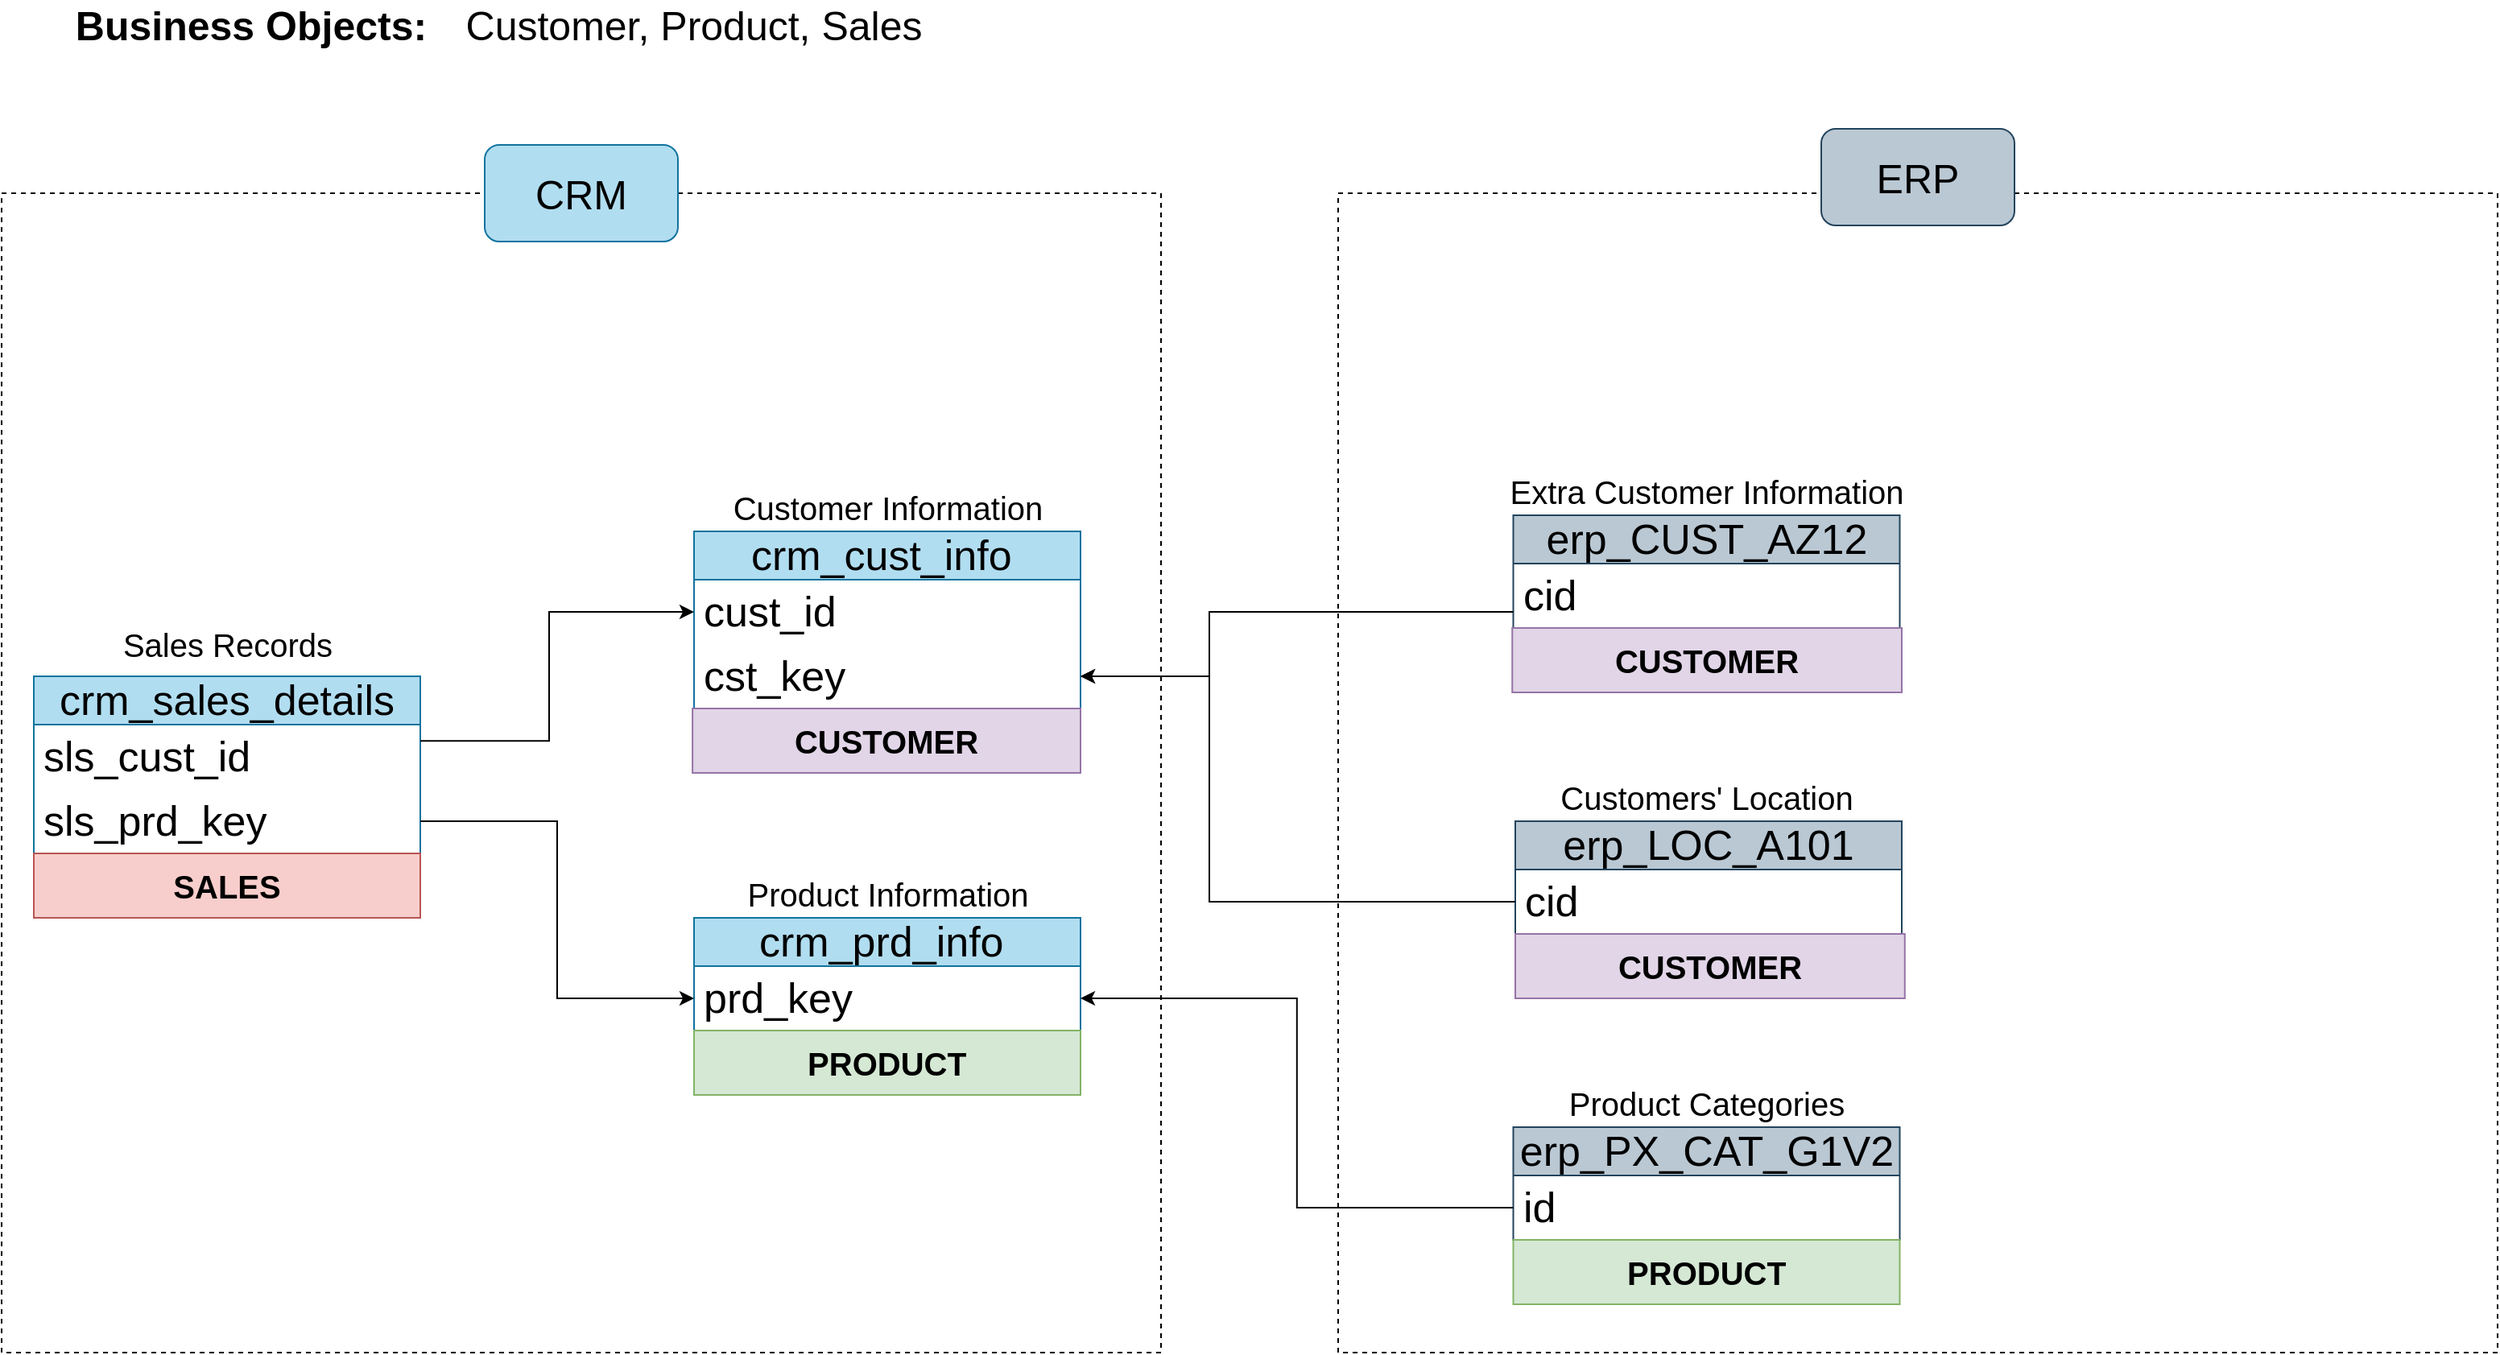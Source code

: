 <mxfile version="28.0.6">
  <diagram name="Page-1" id="mPUWE5RIM7951ML44fhU">
    <mxGraphModel dx="2594" dy="1074" grid="1" gridSize="10" guides="1" tooltips="1" connect="1" arrows="1" fold="1" page="1" pageScale="1" pageWidth="850" pageHeight="1100" math="0" shadow="0">
      <root>
        <mxCell id="0" />
        <mxCell id="1" parent="0" />
        <mxCell id="PDTiT4pbZl96m48lBXwM-1" value="crm_cust_info&amp;nbsp;" style="swimlane;fontStyle=0;childLayout=stackLayout;horizontal=1;startSize=30;horizontalStack=0;resizeParent=1;resizeParentMax=0;resizeLast=0;collapsible=1;marginBottom=0;whiteSpace=wrap;html=1;fillColor=#b1ddf0;strokeColor=#10739e;fontSize=26;" parent="1" vertex="1">
          <mxGeometry x="-400" y="420" width="240" height="110" as="geometry" />
        </mxCell>
        <mxCell id="PDTiT4pbZl96m48lBXwM-6" style="edgeStyle=orthogonalEdgeStyle;rounded=0;orthogonalLoop=1;jettySize=auto;html=1;exitX=1;exitY=0.5;exitDx=0;exitDy=0;" parent="PDTiT4pbZl96m48lBXwM-1" source="PDTiT4pbZl96m48lBXwM-2" edge="1">
          <mxGeometry relative="1" as="geometry">
            <mxPoint x="240" y="50" as="targetPoint" />
          </mxGeometry>
        </mxCell>
        <mxCell id="PDTiT4pbZl96m48lBXwM-2" value="cust_id" style="text;strokeColor=none;fillColor=none;align=left;verticalAlign=middle;spacingLeft=4;spacingRight=4;overflow=hidden;points=[[0,0.5],[1,0.5]];portConstraint=eastwest;rotatable=0;whiteSpace=wrap;html=1;fontSize=26;" parent="PDTiT4pbZl96m48lBXwM-1" vertex="1">
          <mxGeometry y="30" width="240" height="40" as="geometry" />
        </mxCell>
        <mxCell id="PDTiT4pbZl96m48lBXwM-30" value="cst_key" style="text;strokeColor=none;fillColor=none;align=left;verticalAlign=middle;spacingLeft=4;spacingRight=4;overflow=hidden;points=[[0,0.5],[1,0.5]];portConstraint=eastwest;rotatable=0;whiteSpace=wrap;html=1;fontSize=26;" parent="PDTiT4pbZl96m48lBXwM-1" vertex="1">
          <mxGeometry y="70" width="240" height="40" as="geometry" />
        </mxCell>
        <mxCell id="PDTiT4pbZl96m48lBXwM-5" value="Customer Information" style="text;html=1;align=center;verticalAlign=middle;whiteSpace=wrap;rounded=0;fontSize=20;" parent="1" vertex="1">
          <mxGeometry x="-377.5" y="390" width="195" height="30" as="geometry" />
        </mxCell>
        <mxCell id="PDTiT4pbZl96m48lBXwM-7" value="crm_prd_info&amp;nbsp;" style="swimlane;fontStyle=0;childLayout=stackLayout;horizontal=1;startSize=30;horizontalStack=0;resizeParent=1;resizeParentMax=0;resizeLast=0;collapsible=1;marginBottom=0;whiteSpace=wrap;html=1;fillColor=#b1ddf0;strokeColor=#10739e;fontSize=26;" parent="1" vertex="1">
          <mxGeometry x="-400" y="660" width="240" height="70" as="geometry" />
        </mxCell>
        <mxCell id="PDTiT4pbZl96m48lBXwM-8" style="edgeStyle=orthogonalEdgeStyle;rounded=0;orthogonalLoop=1;jettySize=auto;html=1;exitX=1;exitY=0.5;exitDx=0;exitDy=0;" parent="PDTiT4pbZl96m48lBXwM-7" source="PDTiT4pbZl96m48lBXwM-9" edge="1">
          <mxGeometry relative="1" as="geometry">
            <mxPoint x="240" y="50" as="targetPoint" />
          </mxGeometry>
        </mxCell>
        <mxCell id="PDTiT4pbZl96m48lBXwM-9" value="prd_key" style="text;strokeColor=none;fillColor=none;align=left;verticalAlign=middle;spacingLeft=4;spacingRight=4;overflow=hidden;points=[[0,0.5],[1,0.5]];portConstraint=eastwest;rotatable=0;whiteSpace=wrap;html=1;fontSize=26;" parent="PDTiT4pbZl96m48lBXwM-7" vertex="1">
          <mxGeometry y="30" width="240" height="40" as="geometry" />
        </mxCell>
        <mxCell id="PDTiT4pbZl96m48lBXwM-10" value="Product Information" style="text;html=1;align=center;verticalAlign=middle;whiteSpace=wrap;rounded=0;fontSize=20;" parent="1" vertex="1">
          <mxGeometry x="-377.5" y="630" width="195" height="30" as="geometry" />
        </mxCell>
        <mxCell id="PDTiT4pbZl96m48lBXwM-11" value="crm_sales_details" style="swimlane;fontStyle=0;childLayout=stackLayout;horizontal=1;startSize=30;horizontalStack=0;resizeParent=1;resizeParentMax=0;resizeLast=0;collapsible=1;marginBottom=0;whiteSpace=wrap;html=1;fillColor=#b1ddf0;strokeColor=#10739e;fontSize=26;" parent="1" vertex="1">
          <mxGeometry x="-810" y="510" width="240" height="110" as="geometry" />
        </mxCell>
        <mxCell id="PDTiT4pbZl96m48lBXwM-12" style="edgeStyle=orthogonalEdgeStyle;rounded=0;orthogonalLoop=1;jettySize=auto;html=1;exitX=1;exitY=0.5;exitDx=0;exitDy=0;" parent="PDTiT4pbZl96m48lBXwM-11" source="PDTiT4pbZl96m48lBXwM-13" edge="1">
          <mxGeometry relative="1" as="geometry">
            <mxPoint x="240" y="50" as="targetPoint" />
          </mxGeometry>
        </mxCell>
        <mxCell id="PDTiT4pbZl96m48lBXwM-13" value="sls_cust_id" style="text;strokeColor=none;fillColor=none;align=left;verticalAlign=middle;spacingLeft=4;spacingRight=4;overflow=hidden;points=[[0,0.5],[1,0.5]];portConstraint=eastwest;rotatable=0;whiteSpace=wrap;html=1;fontSize=26;" parent="PDTiT4pbZl96m48lBXwM-11" vertex="1">
          <mxGeometry y="30" width="240" height="40" as="geometry" />
        </mxCell>
        <mxCell id="PDTiT4pbZl96m48lBXwM-15" value="sls_prd_key" style="text;strokeColor=none;fillColor=none;align=left;verticalAlign=middle;spacingLeft=4;spacingRight=4;overflow=hidden;points=[[0,0.5],[1,0.5]];portConstraint=eastwest;rotatable=0;whiteSpace=wrap;html=1;fontSize=26;" parent="PDTiT4pbZl96m48lBXwM-11" vertex="1">
          <mxGeometry y="70" width="240" height="40" as="geometry" />
        </mxCell>
        <mxCell id="PDTiT4pbZl96m48lBXwM-14" value="Sales Records" style="text;html=1;align=center;verticalAlign=middle;whiteSpace=wrap;rounded=0;fontSize=20;" parent="1" vertex="1">
          <mxGeometry x="-787.5" y="480" width="195" height="20" as="geometry" />
        </mxCell>
        <mxCell id="PDTiT4pbZl96m48lBXwM-18" style="edgeStyle=orthogonalEdgeStyle;rounded=0;orthogonalLoop=1;jettySize=auto;html=1;entryX=0;entryY=0.5;entryDx=0;entryDy=0;" parent="1" target="PDTiT4pbZl96m48lBXwM-2" edge="1">
          <mxGeometry relative="1" as="geometry">
            <mxPoint x="-400" y="450" as="targetPoint" />
            <mxPoint x="-570" y="550.111" as="sourcePoint" />
            <Array as="points">
              <mxPoint x="-490" y="550" />
              <mxPoint x="-490" y="470" />
            </Array>
          </mxGeometry>
        </mxCell>
        <mxCell id="PDTiT4pbZl96m48lBXwM-22" style="edgeStyle=orthogonalEdgeStyle;rounded=0;orthogonalLoop=1;jettySize=auto;html=1;entryX=0;entryY=0.5;entryDx=0;entryDy=0;" parent="1" source="PDTiT4pbZl96m48lBXwM-15" target="PDTiT4pbZl96m48lBXwM-9" edge="1">
          <mxGeometry relative="1" as="geometry">
            <mxPoint x="-460" y="710" as="targetPoint" />
          </mxGeometry>
        </mxCell>
        <mxCell id="PDTiT4pbZl96m48lBXwM-26" value="erp_CUST_AZ12" style="swimlane;fontStyle=0;childLayout=stackLayout;horizontal=1;startSize=30;horizontalStack=0;resizeParent=1;resizeParentMax=0;resizeLast=0;collapsible=1;marginBottom=0;whiteSpace=wrap;html=1;fillColor=#bac8d3;strokeColor=#23445d;fontSize=26;" parent="1" vertex="1">
          <mxGeometry x="108.75" y="410" width="240" height="70" as="geometry" />
        </mxCell>
        <mxCell id="PDTiT4pbZl96m48lBXwM-27" style="edgeStyle=orthogonalEdgeStyle;rounded=0;orthogonalLoop=1;jettySize=auto;html=1;exitX=1;exitY=0.5;exitDx=0;exitDy=0;" parent="PDTiT4pbZl96m48lBXwM-26" source="PDTiT4pbZl96m48lBXwM-28" edge="1">
          <mxGeometry relative="1" as="geometry">
            <mxPoint x="240" y="50" as="targetPoint" />
          </mxGeometry>
        </mxCell>
        <mxCell id="PDTiT4pbZl96m48lBXwM-28" value="cid" style="text;strokeColor=none;fillColor=none;align=left;verticalAlign=middle;spacingLeft=4;spacingRight=4;overflow=hidden;points=[[0,0.5],[1,0.5]];portConstraint=eastwest;rotatable=0;whiteSpace=wrap;html=1;fontSize=26;" parent="PDTiT4pbZl96m48lBXwM-26" vertex="1">
          <mxGeometry y="30" width="240" height="40" as="geometry" />
        </mxCell>
        <mxCell id="PDTiT4pbZl96m48lBXwM-29" value="Extra Customer Information" style="text;html=1;align=center;verticalAlign=middle;whiteSpace=wrap;rounded=0;fontSize=20;" parent="1" vertex="1">
          <mxGeometry x="100" y="380" width="257.5" height="30" as="geometry" />
        </mxCell>
        <mxCell id="PDTiT4pbZl96m48lBXwM-34" style="edgeStyle=orthogonalEdgeStyle;rounded=0;orthogonalLoop=1;jettySize=auto;html=1;entryX=1;entryY=0.5;entryDx=0;entryDy=0;" parent="1" source="PDTiT4pbZl96m48lBXwM-28" target="PDTiT4pbZl96m48lBXwM-30" edge="1">
          <mxGeometry relative="1" as="geometry">
            <mxPoint x="-90" y="510" as="targetPoint" />
            <Array as="points">
              <mxPoint x="-80" y="470" />
              <mxPoint x="-80" y="510" />
            </Array>
          </mxGeometry>
        </mxCell>
        <mxCell id="PDTiT4pbZl96m48lBXwM-35" value="erp_LOC_A101" style="swimlane;fontStyle=0;childLayout=stackLayout;horizontal=1;startSize=30;horizontalStack=0;resizeParent=1;resizeParentMax=0;resizeLast=0;collapsible=1;marginBottom=0;whiteSpace=wrap;html=1;fillColor=#bac8d3;strokeColor=#23445d;fontSize=26;" parent="1" vertex="1">
          <mxGeometry x="110" y="600" width="240" height="70" as="geometry" />
        </mxCell>
        <mxCell id="PDTiT4pbZl96m48lBXwM-36" style="edgeStyle=orthogonalEdgeStyle;rounded=0;orthogonalLoop=1;jettySize=auto;html=1;exitX=1;exitY=0.5;exitDx=0;exitDy=0;" parent="PDTiT4pbZl96m48lBXwM-35" source="PDTiT4pbZl96m48lBXwM-37" edge="1">
          <mxGeometry relative="1" as="geometry">
            <mxPoint x="240" y="50" as="targetPoint" />
          </mxGeometry>
        </mxCell>
        <mxCell id="PDTiT4pbZl96m48lBXwM-37" value="cid" style="text;strokeColor=none;fillColor=none;align=left;verticalAlign=middle;spacingLeft=4;spacingRight=4;overflow=hidden;points=[[0,0.5],[1,0.5]];portConstraint=eastwest;rotatable=0;whiteSpace=wrap;html=1;fontSize=26;" parent="PDTiT4pbZl96m48lBXwM-35" vertex="1">
          <mxGeometry y="30" width="240" height="40" as="geometry" />
        </mxCell>
        <mxCell id="PDTiT4pbZl96m48lBXwM-38" value="Customers&#39; Location" style="text;html=1;align=center;verticalAlign=middle;whiteSpace=wrap;rounded=0;fontSize=20;" parent="1" vertex="1">
          <mxGeometry x="100" y="570" width="257.5" height="30" as="geometry" />
        </mxCell>
        <mxCell id="PDTiT4pbZl96m48lBXwM-39" value="erp_&lt;span style=&quot;background-color: transparent; color: light-dark(rgb(0, 0, 0), rgb(255, 255, 255));&quot;&gt;PX_CAT_G1V2&lt;/span&gt;" style="swimlane;fontStyle=0;childLayout=stackLayout;horizontal=1;startSize=30;horizontalStack=0;resizeParent=1;resizeParentMax=0;resizeLast=0;collapsible=1;marginBottom=0;whiteSpace=wrap;html=1;fillColor=#bac8d3;strokeColor=#23445d;fontSize=26;" parent="1" vertex="1">
          <mxGeometry x="108.75" y="790" width="240" height="70" as="geometry" />
        </mxCell>
        <mxCell id="PDTiT4pbZl96m48lBXwM-40" style="edgeStyle=orthogonalEdgeStyle;rounded=0;orthogonalLoop=1;jettySize=auto;html=1;exitX=1;exitY=0.5;exitDx=0;exitDy=0;" parent="PDTiT4pbZl96m48lBXwM-39" source="PDTiT4pbZl96m48lBXwM-41" edge="1">
          <mxGeometry relative="1" as="geometry">
            <mxPoint x="240" y="50" as="targetPoint" />
          </mxGeometry>
        </mxCell>
        <mxCell id="PDTiT4pbZl96m48lBXwM-41" value="id" style="text;strokeColor=none;fillColor=none;align=left;verticalAlign=middle;spacingLeft=4;spacingRight=4;overflow=hidden;points=[[0,0.5],[1,0.5]];portConstraint=eastwest;rotatable=0;whiteSpace=wrap;html=1;fontSize=26;" parent="PDTiT4pbZl96m48lBXwM-39" vertex="1">
          <mxGeometry y="30" width="240" height="40" as="geometry" />
        </mxCell>
        <mxCell id="PDTiT4pbZl96m48lBXwM-42" value="Product Categories" style="text;html=1;align=center;verticalAlign=middle;whiteSpace=wrap;rounded=0;fontSize=20;" parent="1" vertex="1">
          <mxGeometry x="100" y="760" width="257.5" height="30" as="geometry" />
        </mxCell>
        <mxCell id="PDTiT4pbZl96m48lBXwM-43" style="edgeStyle=orthogonalEdgeStyle;rounded=0;orthogonalLoop=1;jettySize=auto;html=1;entryX=1;entryY=0.5;entryDx=0;entryDy=0;" parent="1" source="PDTiT4pbZl96m48lBXwM-37" target="PDTiT4pbZl96m48lBXwM-30" edge="1">
          <mxGeometry relative="1" as="geometry">
            <mxPoint x="-90.0" y="520" as="targetPoint" />
            <Array as="points">
              <mxPoint x="-80" y="650" />
              <mxPoint x="-80" y="510" />
            </Array>
          </mxGeometry>
        </mxCell>
        <mxCell id="PDTiT4pbZl96m48lBXwM-44" style="edgeStyle=orthogonalEdgeStyle;rounded=0;orthogonalLoop=1;jettySize=auto;html=1;entryX=1;entryY=0.5;entryDx=0;entryDy=0;" parent="1" source="PDTiT4pbZl96m48lBXwM-41" target="PDTiT4pbZl96m48lBXwM-9" edge="1">
          <mxGeometry relative="1" as="geometry">
            <mxPoint x="-130.0" y="710" as="targetPoint" />
          </mxGeometry>
        </mxCell>
        <mxCell id="PDTiT4pbZl96m48lBXwM-46" value="" style="whiteSpace=wrap;html=1;aspect=fixed;fillColor=none;dashed=1;" parent="1" vertex="1">
          <mxGeometry x="-830" y="210" width="720" height="720" as="geometry" />
        </mxCell>
        <mxCell id="PDTiT4pbZl96m48lBXwM-48" value="" style="whiteSpace=wrap;html=1;aspect=fixed;fillColor=none;dashed=1;" parent="1" vertex="1">
          <mxGeometry y="210" width="720" height="720" as="geometry" />
        </mxCell>
        <mxCell id="PDTiT4pbZl96m48lBXwM-53" value="CRM" style="rounded=1;whiteSpace=wrap;html=1;fillColor=#b1ddf0;strokeColor=#10739e;fontStyle=0;fontSize=25;" parent="1" vertex="1">
          <mxGeometry x="-530" y="180" width="120" height="60" as="geometry" />
        </mxCell>
        <mxCell id="PDTiT4pbZl96m48lBXwM-54" value="ERP" style="rounded=1;whiteSpace=wrap;html=1;fontSize=25;fillColor=#bac8d3;strokeColor=#23445d;" parent="1" vertex="1">
          <mxGeometry x="300" y="170" width="120" height="60" as="geometry" />
        </mxCell>
        <mxCell id="4VEwFFOIbb_eFT4NzLsL-1" value="PRODUCT" style="text;html=1;strokeColor=#82b366;fillColor=#d5e8d4;align=center;verticalAlign=middle;whiteSpace=wrap;overflow=hidden;fontSize=20;fontStyle=1" vertex="1" parent="1">
          <mxGeometry x="-400" y="730" width="240" height="40" as="geometry" />
        </mxCell>
        <mxCell id="4VEwFFOIbb_eFT4NzLsL-2" value="PRODUCT" style="text;html=1;strokeColor=#82b366;fillColor=#d5e8d4;align=center;verticalAlign=middle;whiteSpace=wrap;overflow=hidden;fontSize=20;fontStyle=1" vertex="1" parent="1">
          <mxGeometry x="108.75" y="860" width="240" height="40" as="geometry" />
        </mxCell>
        <mxCell id="4VEwFFOIbb_eFT4NzLsL-3" value="CUSTOMER" style="text;html=1;strokeColor=#9673a6;fillColor=#e1d5e7;align=center;verticalAlign=middle;whiteSpace=wrap;overflow=hidden;fontSize=20;fontStyle=1" vertex="1" parent="1">
          <mxGeometry x="108.12" y="480" width="241.88" height="40" as="geometry" />
        </mxCell>
        <mxCell id="4VEwFFOIbb_eFT4NzLsL-4" value="CUSTOMER" style="text;html=1;strokeColor=#9673a6;fillColor=#e1d5e7;align=center;verticalAlign=middle;whiteSpace=wrap;overflow=hidden;fontSize=20;fontStyle=1" vertex="1" parent="1">
          <mxGeometry x="110" y="670" width="241.88" height="40" as="geometry" />
        </mxCell>
        <mxCell id="4VEwFFOIbb_eFT4NzLsL-5" value="CUSTOMER" style="text;html=1;strokeColor=#9673a6;fillColor=#e1d5e7;align=center;verticalAlign=middle;whiteSpace=wrap;overflow=hidden;fontSize=20;fontStyle=1" vertex="1" parent="1">
          <mxGeometry x="-400.94" y="530" width="240.94" height="40" as="geometry" />
        </mxCell>
        <mxCell id="4VEwFFOIbb_eFT4NzLsL-6" value="SALES" style="text;html=1;strokeColor=#b85450;fillColor=#f8cecc;align=center;verticalAlign=middle;whiteSpace=wrap;overflow=hidden;fontSize=20;fontStyle=1" vertex="1" parent="1">
          <mxGeometry x="-810" y="620" width="240" height="40" as="geometry" />
        </mxCell>
        <mxCell id="4VEwFFOIbb_eFT4NzLsL-9" value="Business Objects:" style="text;html=1;align=center;verticalAlign=middle;whiteSpace=wrap;rounded=0;fontSize=25;fontStyle=1" vertex="1" parent="1">
          <mxGeometry x="-830" y="90" width="310" height="30" as="geometry" />
        </mxCell>
        <mxCell id="4VEwFFOIbb_eFT4NzLsL-11" value="Customer, Product, Sales" style="text;html=1;align=center;verticalAlign=middle;whiteSpace=wrap;rounded=0;fontSize=25;" vertex="1" parent="1">
          <mxGeometry x="-610" y="90" width="420" height="30" as="geometry" />
        </mxCell>
      </root>
    </mxGraphModel>
  </diagram>
</mxfile>
